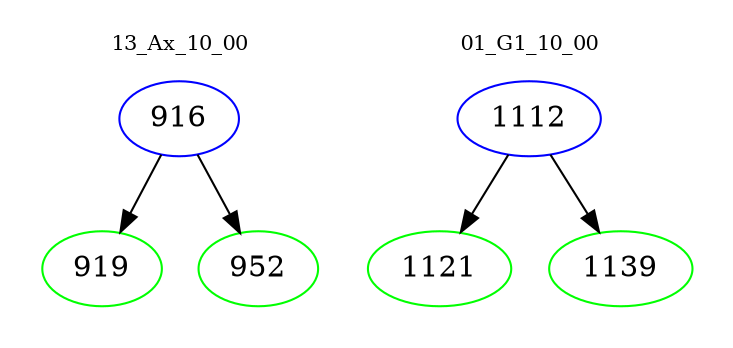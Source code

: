 digraph{
subgraph cluster_0 {
color = white
label = "13_Ax_10_00";
fontsize=10;
T0_916 [label="916", color="blue"]
T0_916 -> T0_919 [color="black"]
T0_919 [label="919", color="green"]
T0_916 -> T0_952 [color="black"]
T0_952 [label="952", color="green"]
}
subgraph cluster_1 {
color = white
label = "01_G1_10_00";
fontsize=10;
T1_1112 [label="1112", color="blue"]
T1_1112 -> T1_1121 [color="black"]
T1_1121 [label="1121", color="green"]
T1_1112 -> T1_1139 [color="black"]
T1_1139 [label="1139", color="green"]
}
}
